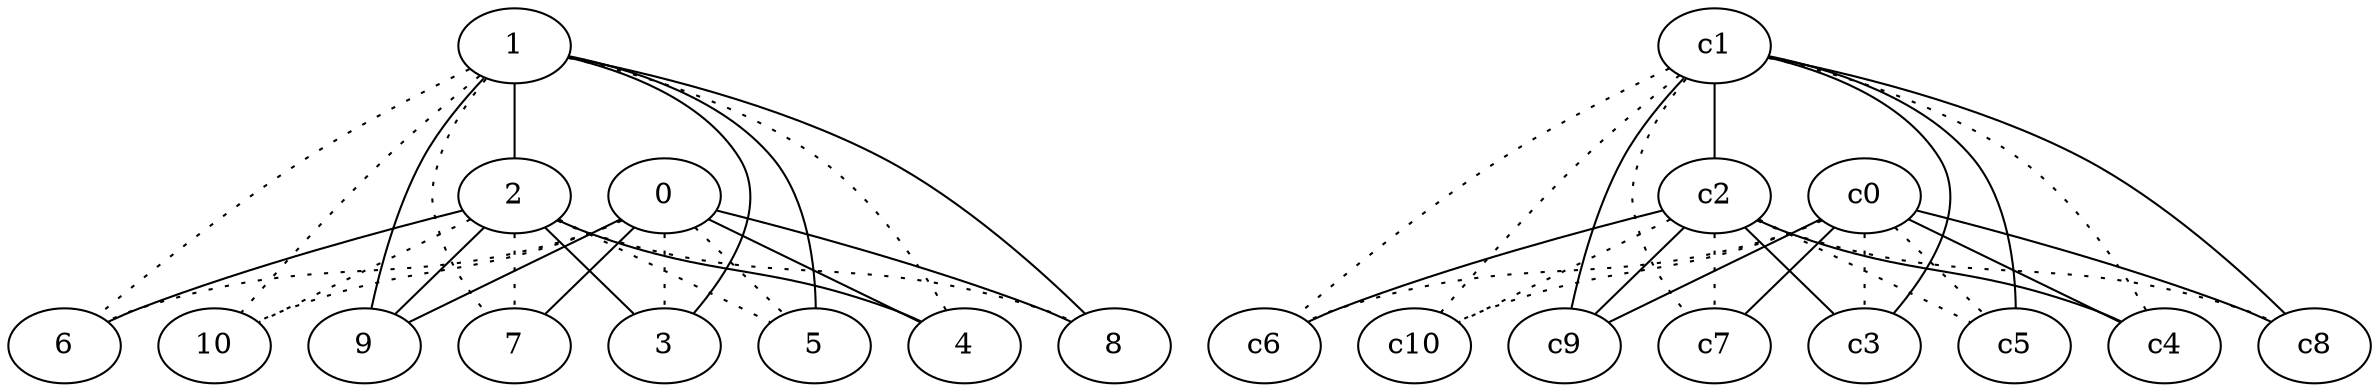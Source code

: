 graph {
a0[label=0];
a1[label=1];
a2[label=2];
a3[label=3];
a4[label=4];
a5[label=5];
a6[label=6];
a7[label=7];
a8[label=8];
a9[label=9];
a10[label=10];
a0 -- a3 [style=dotted];
a0 -- a4;
a0 -- a5 [style=dotted];
a0 -- a6 [style=dotted];
a0 -- a7;
a0 -- a8;
a0 -- a9;
a0 -- a10 [style=dotted];
a1 -- a2;
a1 -- a3;
a1 -- a4 [style=dotted];
a1 -- a5;
a1 -- a6 [style=dotted];
a1 -- a7 [style=dotted];
a1 -- a8;
a1 -- a9;
a1 -- a10 [style=dotted];
a2 -- a3;
a2 -- a4;
a2 -- a5 [style=dotted];
a2 -- a6;
a2 -- a7 [style=dotted];
a2 -- a8 [style=dotted];
a2 -- a9;
a2 -- a10 [style=dotted];
c0 -- c3 [style=dotted];
c0 -- c4;
c0 -- c5 [style=dotted];
c0 -- c6 [style=dotted];
c0 -- c7;
c0 -- c8;
c0 -- c9;
c0 -- c10 [style=dotted];
c1 -- c2;
c1 -- c3;
c1 -- c4 [style=dotted];
c1 -- c5;
c1 -- c6 [style=dotted];
c1 -- c7 [style=dotted];
c1 -- c8;
c1 -- c9;
c1 -- c10 [style=dotted];
c2 -- c3;
c2 -- c4;
c2 -- c5 [style=dotted];
c2 -- c6;
c2 -- c7 [style=dotted];
c2 -- c8 [style=dotted];
c2 -- c9;
c2 -- c10 [style=dotted];
}
